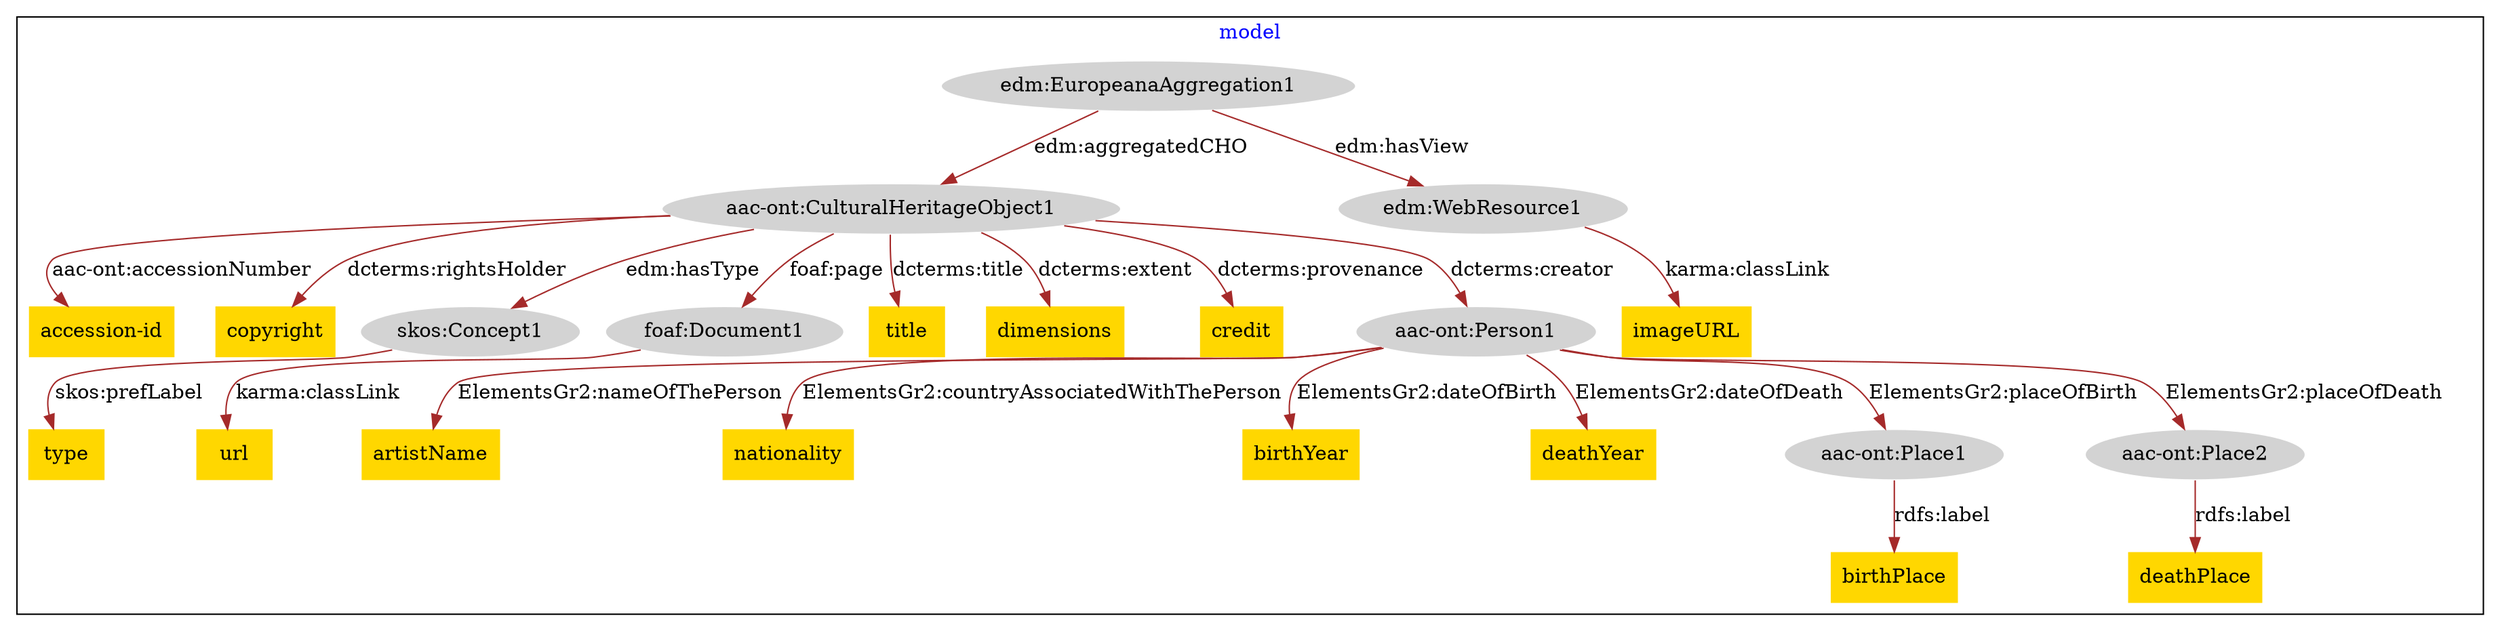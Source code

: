 digraph n0 {
fontcolor="blue"
remincross="true"
subgraph cluster {
label="model"
"aac-ont:CulturalHeritageObject1"[style="filled",color="white",fillcolor="lightgray",label="aac-ont:CulturalHeritageObject1"];
"accession-id"[shape="plaintext",style="filled",fillcolor="gold",label="accession-id"];
"edm:WebResource1"[style="filled",color="white",fillcolor="lightgray",label="edm:WebResource1"];
"imageURL"[shape="plaintext",style="filled",fillcolor="gold",label="imageURL"];
"copyright"[shape="plaintext",style="filled",fillcolor="gold",label="copyright"];
"skos:Concept1"[style="filled",color="white",fillcolor="lightgray",label="skos:Concept1"];
"type"[shape="plaintext",style="filled",fillcolor="gold",label="type"];
"foaf:Document1"[style="filled",color="white",fillcolor="lightgray",label="foaf:Document1"];
"url"[shape="plaintext",style="filled",fillcolor="gold",label="url"];
"title"[shape="plaintext",style="filled",fillcolor="gold",label="title"];
"dimensions"[shape="plaintext",style="filled",fillcolor="gold",label="dimensions"];
"credit"[shape="plaintext",style="filled",fillcolor="gold",label="credit"];
"aac-ont:Person1"[style="filled",color="white",fillcolor="lightgray",label="aac-ont:Person1"];
"artistName"[shape="plaintext",style="filled",fillcolor="gold",label="artistName"];
"nationality"[shape="plaintext",style="filled",fillcolor="gold",label="nationality"];
"birthYear"[shape="plaintext",style="filled",fillcolor="gold",label="birthYear"];
"deathYear"[shape="plaintext",style="filled",fillcolor="gold",label="deathYear"];
"aac-ont:Place1"[style="filled",color="white",fillcolor="lightgray",label="aac-ont:Place1"];
"birthPlace"[shape="plaintext",style="filled",fillcolor="gold",label="birthPlace"];
"aac-ont:Place2"[style="filled",color="white",fillcolor="lightgray",label="aac-ont:Place2"];
"deathPlace"[shape="plaintext",style="filled",fillcolor="gold",label="deathPlace"];
"edm:EuropeanaAggregation1"[style="filled",color="white",fillcolor="lightgray",label="edm:EuropeanaAggregation1"];
}
"aac-ont:CulturalHeritageObject1" -> "accession-id"[color="brown",fontcolor="black",label="aac-ont:accessionNumber"];
"edm:WebResource1" -> "imageURL"[color="brown",fontcolor="black",label="karma:classLink"];
"aac-ont:CulturalHeritageObject1" -> "copyright"[color="brown",fontcolor="black",label="dcterms:rightsHolder"];
"skos:Concept1" -> "type"[color="brown",fontcolor="black",label="skos:prefLabel"];
"foaf:Document1" -> "url"[color="brown",fontcolor="black",label="karma:classLink"];
"aac-ont:CulturalHeritageObject1" -> "title"[color="brown",fontcolor="black",label="dcterms:title"];
"aac-ont:CulturalHeritageObject1" -> "dimensions"[color="brown",fontcolor="black",label="dcterms:extent"];
"aac-ont:CulturalHeritageObject1" -> "credit"[color="brown",fontcolor="black",label="dcterms:provenance"];
"aac-ont:Person1" -> "artistName"[color="brown",fontcolor="black",label="ElementsGr2:nameOfThePerson"];
"aac-ont:Person1" -> "nationality"[color="brown",fontcolor="black",label="ElementsGr2:countryAssociatedWithThePerson"];
"aac-ont:Person1" -> "birthYear"[color="brown",fontcolor="black",label="ElementsGr2:dateOfBirth"];
"aac-ont:Person1" -> "deathYear"[color="brown",fontcolor="black",label="ElementsGr2:dateOfDeath"];
"aac-ont:Place1" -> "birthPlace"[color="brown",fontcolor="black",label="rdfs:label"];
"aac-ont:Place2" -> "deathPlace"[color="brown",fontcolor="black",label="rdfs:label"];
"edm:EuropeanaAggregation1" -> "aac-ont:CulturalHeritageObject1"[color="brown",fontcolor="black",label="edm:aggregatedCHO"];
"edm:EuropeanaAggregation1" -> "edm:WebResource1"[color="brown",fontcolor="black",label="edm:hasView"];
"aac-ont:CulturalHeritageObject1" -> "aac-ont:Person1"[color="brown",fontcolor="black",label="dcterms:creator"];
"aac-ont:CulturalHeritageObject1" -> "skos:Concept1"[color="brown",fontcolor="black",label="edm:hasType"];
"aac-ont:CulturalHeritageObject1" -> "foaf:Document1"[color="brown",fontcolor="black",label="foaf:page"];
"aac-ont:Person1" -> "aac-ont:Place1"[color="brown",fontcolor="black",label="ElementsGr2:placeOfBirth"];
"aac-ont:Person1" -> "aac-ont:Place2"[color="brown",fontcolor="black",label="ElementsGr2:placeOfDeath"];
}

